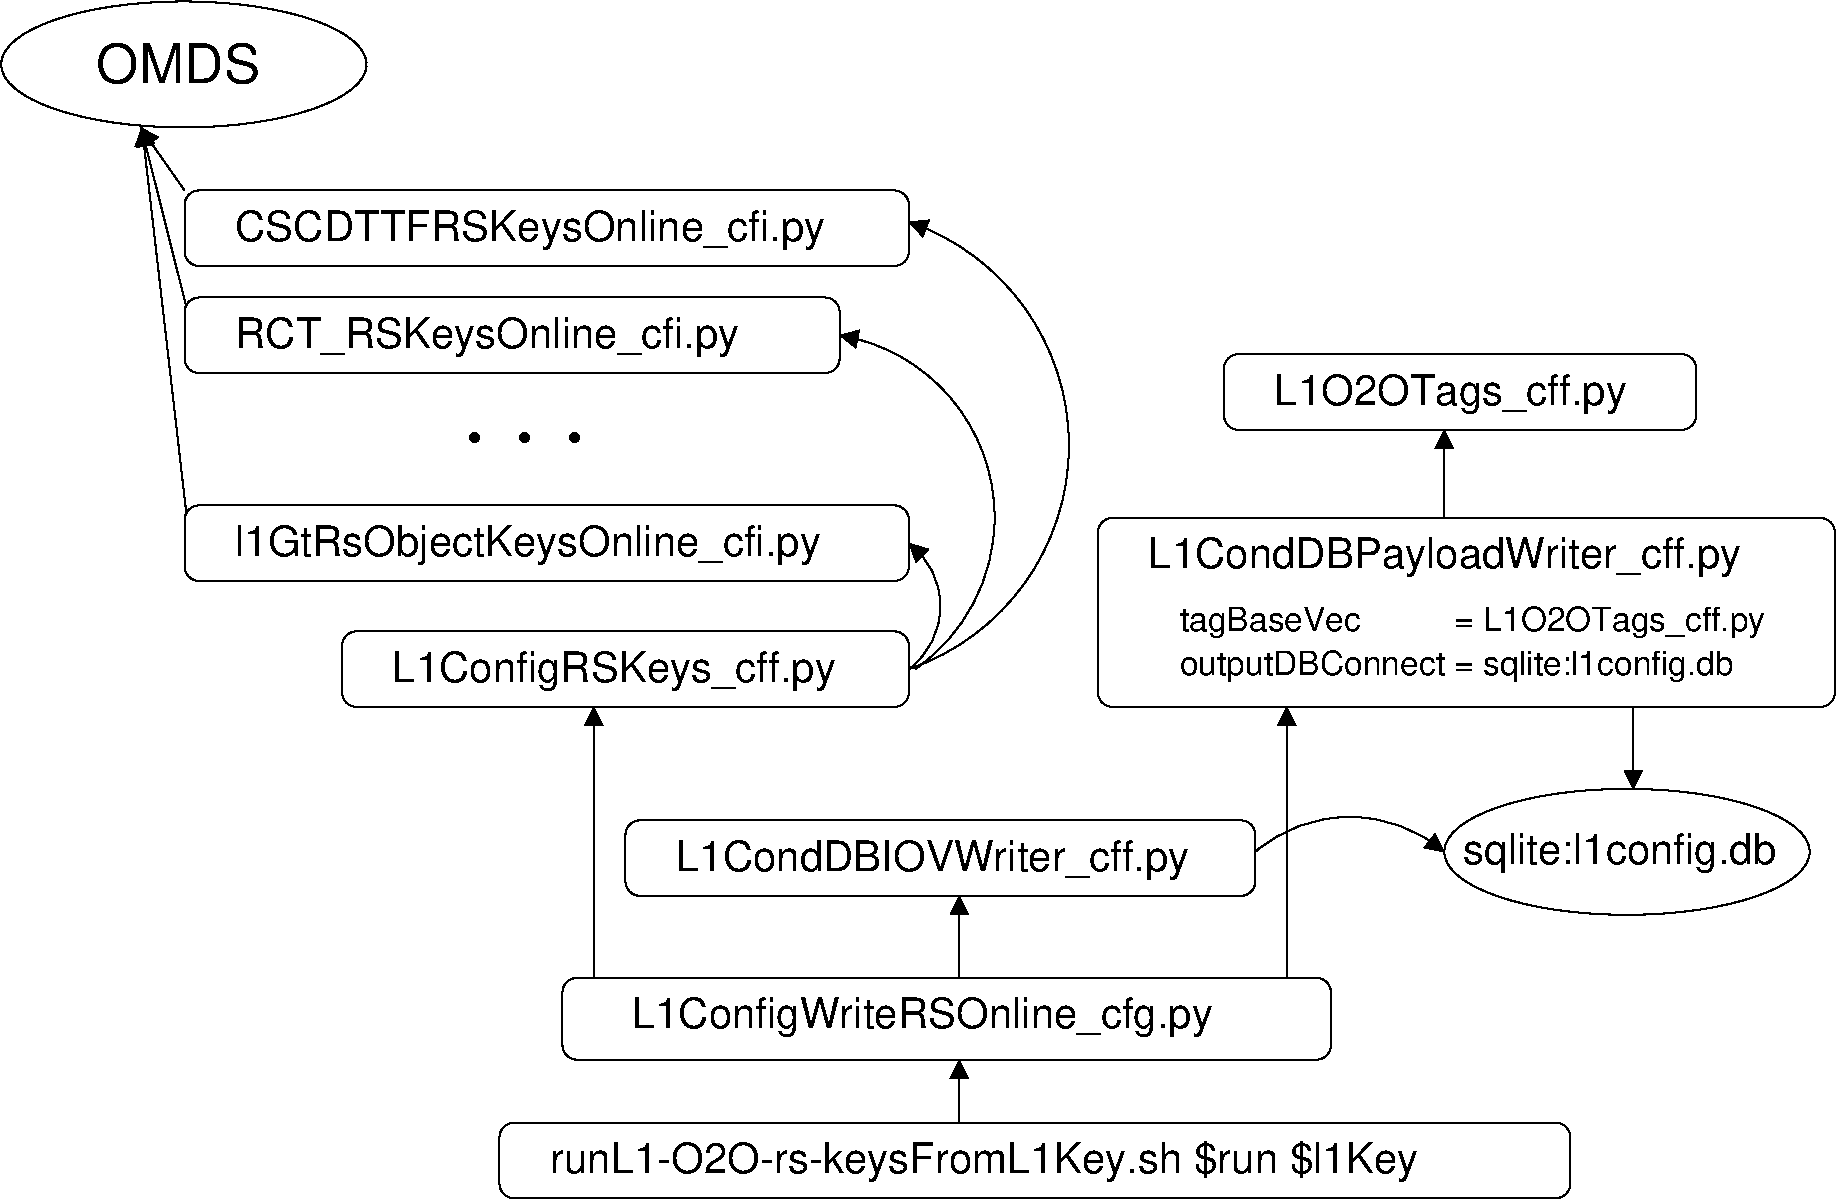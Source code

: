 #FIG 3.2  Produced by xfig version 3.2.5c
Landscape
Center
Metric
A4      
100.00
Single
-2
1200 2
5 1 0 1 0 7 50 -1 -1 0.000 0 1 1 0 5980.500 3172.500 6525 4770 7650 2925 6525 1575
	1 1 1.00 120.00 120.00
5 1 0 1 0 7 50 -1 -1 0.000 0 1 1 0 6187.500 4320.000 6525 4770 6750 4320 6525 3870
	1 1 1.00 120.00 120.00
5 1 0 1 0 7 50 -1 -1 0.000 0 1 1 0 5818.690 3686.476 6570 4770 7110 3420 6030 2385
	1 1 1.00 120.00 120.00
5 1 0 1 0 7 50 -1 -1 0.000 0 0 1 0 9675.000 6862.500 9000 6075 9900 5850 10350 6075
	1 1 1.00 120.00 120.00
6 7875 3690 13140 5040
2 4 0 1 0 7 50 -1 -1 0.000 0 0 7 0 0 5
	 13140 3690 7875 3690 7875 5040 13140 5040 13140 3690
4 0 0 50 -1 16 20 0.0000 4 165 2520 8235 4050 L1CondDBPayloadWriter_cff.py\001
4 0 0 50 -1 16 16 0.0000 4 165 3240 8460 4815 outputDBConnect = sqlite:l1config.db\001
4 0 0 50 -1 16 16 0.0000 4 165 3420 8460 4500 tagBaseVec          = L1O2OTags_cff.py\001
-6
6 1350 1350 6525 1890
2 4 0 1 0 7 50 -1 -1 0.000 0 0 7 0 0 5
	 6525 1350 1350 1350 1350 1890 6525 1890 6525 1350
4 0 0 50 -1 16 20 0.0000 4 165 2340 1710 1710 CSCDTTFRSKeysOnline_cfi.py\001
-6
6 1350 3600 6525 4140
2 4 0 1 0 7 50 -1 -1 0.000 0 0 7 0 0 5
	 6525 3600 1350 3600 1350 4140 6525 4140 6525 3600
4 0 0 50 -1 16 20 0.0000 4 165 2610 1710 3960 l1GtRsObjectKeysOnline_cfi.py\001
-6
6 2475 4500 6525 5040
2 4 0 1 0 7 50 -1 -1 0.000 0 0 7 0 0 5
	 6525 4500 2475 4500 2475 5040 6525 5040 6525 4500
4 0 0 50 -1 16 20 0.0000 4 165 1890 2835 4860 L1ConfigRSKeys_cff.py\001
-6
1 1 0 1 0 7 50 -1 -1 0.000 1 0.0000 1345 450 1305 450 1345 450 2650 900
1 1 0 1 0 7 50 -1 -1 0.000 1 0.0000 11655 6075 1305 450 11655 6075 12960 6525
2 1 0 1 0 7 50 -1 -1 0.000 0 0 -1 1 0 2
	1 1 1.00 120.00 120.00
	 1350 1350 1035 900
2 1 0 1 0 7 50 -1 -1 0.000 0 0 -1 1 0 2
	1 1 1.00 120.00 120.00
	 1356 2156 1041 900
2 1 0 1 0 7 50 -1 -1 0.000 0 0 -1 0 1 2
	1 1 1.00 120.00 120.00
	 11700 5625 11700 5040
2 4 0 1 0 7 50 -1 -1 0.000 0 0 7 0 0 5
	 12150 2520 8775 2520 8775 3060 12150 3060 12150 2520
2 1 0 1 0 7 50 -1 -1 0.000 0 0 -1 1 0 2
	1 1 1.00 120.00 120.00
	 10350 3690 10350 3060
2 1 0 1 0 7 50 -1 -1 0.000 0 0 -1 1 0 2
	1 1 1.00 120.00 120.00
	 1361 3640 1046 900
2 4 0 1 0 7 50 -1 -1 0.000 0 0 7 0 0 5
	 6030 2115 1350 2115 1350 2655 6030 2655 6030 2115
2 1 0 1 0 7 50 -1 -1 0.000 0 0 -1 1 0 2
	1 1 1.00 120.00 120.00
	 6885 8010 6885 7560
2 1 0 1 0 7 50 -1 -1 0.000 0 0 -1 1 0 2
	1 1 1.00 120.00 120.00
	 6885 6975 6885 6390
2 1 0 1 0 7 50 -1 -1 0.000 0 0 -1 1 0 2
	1 1 1.00 120.00 120.00
	 9225 6975 9225 5040
2 4 0 1 0 7 50 -1 -1 0.000 0 0 7 0 0 5
	 11250 8010 3600 8010 3600 8550 11250 8550 11250 8010
2 4 0 1 0 7 50 -1 -1 0.000 0 0 7 0 0 5
	 9000 5850 4500 5850 4500 6390 9000 6390 9000 5850
2 4 0 1 0 7 50 -1 -1 0.000 0 0 7 0 0 5
	 9540 6975 4050 6975 4050 7560 9540 7560 9540 6975
2 1 0 1 0 7 50 -1 -1 0.000 0 0 -1 1 0 2
	1 1 1.00 120.00 120.00
	 4275 6975 4275 5040
4 0 0 50 -1 16 26 0.0000 4 135 360 720 585 OMDS\001
4 0 0 50 -1 16 20 0.0000 4 165 1620 10485 6165 sqlite:l1config.db\001
4 0 0 50 -1 16 20 0.0000 4 165 1440 9135 2880 L1O2OTags_cff.py\001
4 0 0 50 -1 0 48 0.0000 4 45 450 3330 3150 . . .\001
4 0 0 50 -1 16 20 0.0000 4 165 2070 1710 2475 RCT_RSKeysOnline_cfi.py\001
4 0 0 50 -1 16 20 0.0000 4 165 3690 3960 8370 runL1-O2O-rs-keysFromL1Key.sh $run $l1Key\001
4 0 0 50 -1 16 20 0.0000 4 165 2160 4860 6210 L1CondDBIOVWriter_cff.py\001
4 0 0 50 -1 16 20 0.0000 4 165 2520 4545 7335 L1ConfigWriteRSOnline_cfg.py\001
